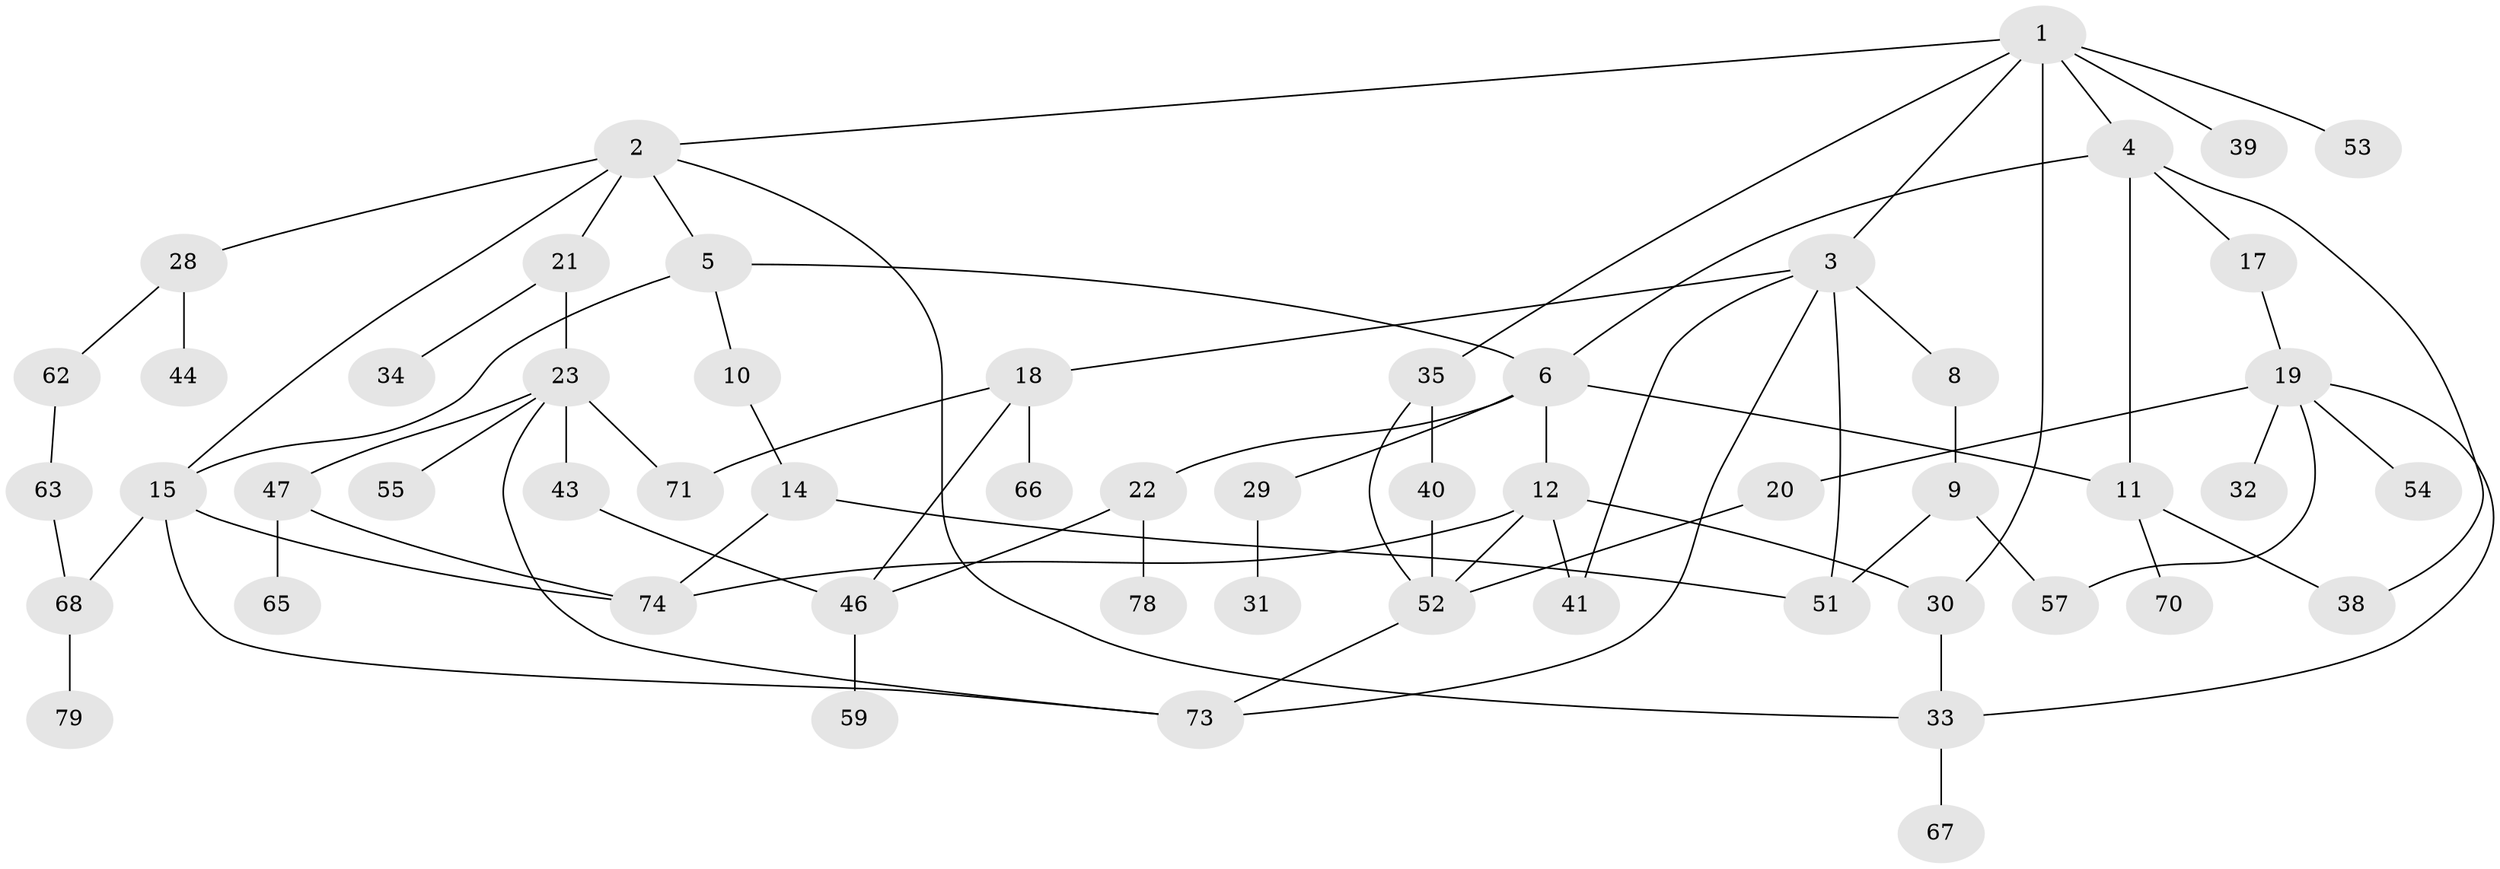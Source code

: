 // original degree distribution, {5: 0.0379746835443038, 6: 0.0379746835443038, 4: 0.1518987341772152, 2: 0.22784810126582278, 3: 0.2911392405063291, 1: 0.25316455696202533}
// Generated by graph-tools (version 1.1) at 2025/10/02/27/25 16:10:55]
// undirected, 55 vertices, 78 edges
graph export_dot {
graph [start="1"]
  node [color=gray90,style=filled];
  1 [super="+25"];
  2;
  3 [super="+7"];
  4;
  5;
  6 [super="+26"];
  8;
  9 [super="+36"];
  10 [super="+13"];
  11;
  12 [super="+27"];
  14;
  15 [super="+16"];
  17 [super="+61"];
  18 [super="+45"];
  19 [super="+49"];
  20 [super="+56"];
  21;
  22;
  23 [super="+24"];
  28;
  29 [super="+42"];
  30 [super="+60"];
  31;
  32;
  33 [super="+48"];
  34;
  35 [super="+37"];
  38;
  39;
  40 [super="+50"];
  41;
  43;
  44;
  46 [super="+72"];
  47 [super="+58"];
  51;
  52 [super="+69"];
  53;
  54;
  55;
  57;
  59 [super="+64"];
  62;
  63;
  65 [super="+77"];
  66;
  67;
  68 [super="+75"];
  70;
  71;
  73;
  74 [super="+76"];
  78;
  79;
  1 -- 2;
  1 -- 3;
  1 -- 4;
  1 -- 53;
  1 -- 35;
  1 -- 39;
  1 -- 30;
  2 -- 5;
  2 -- 15;
  2 -- 21;
  2 -- 28;
  2 -- 33;
  3 -- 73;
  3 -- 41;
  3 -- 8;
  3 -- 51;
  3 -- 18;
  4 -- 6;
  4 -- 11;
  4 -- 17;
  4 -- 38;
  5 -- 10;
  5 -- 6;
  5 -- 15;
  6 -- 12;
  6 -- 22;
  6 -- 29;
  6 -- 11;
  8 -- 9;
  9 -- 51;
  9 -- 57;
  10 -- 14;
  11 -- 38;
  11 -- 70;
  12 -- 52;
  12 -- 41;
  12 -- 30;
  12 -- 74;
  14 -- 51;
  14 -- 74;
  15 -- 68;
  15 -- 73;
  15 -- 74;
  17 -- 19;
  18 -- 71;
  18 -- 66;
  18 -- 46;
  19 -- 20;
  19 -- 32;
  19 -- 54;
  19 -- 57;
  19 -- 33;
  20 -- 52;
  21 -- 23;
  21 -- 34;
  22 -- 78;
  22 -- 46;
  23 -- 43;
  23 -- 55;
  23 -- 71 [weight=2];
  23 -- 73;
  23 -- 47;
  28 -- 44;
  28 -- 62;
  29 -- 31;
  30 -- 33;
  33 -- 67;
  35 -- 40;
  35 -- 52;
  40 -- 52;
  43 -- 46;
  46 -- 59;
  47 -- 65;
  47 -- 74;
  52 -- 73;
  62 -- 63;
  63 -- 68;
  68 -- 79;
}
